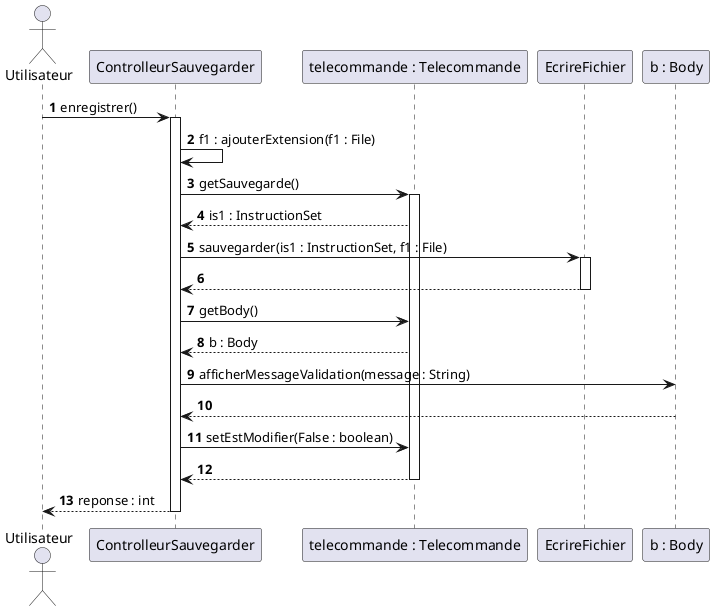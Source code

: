 @startuml
'https://plantuml.com/sequence-diagram

autonumber
actor Utilisateur as user
participant ControlleurSauvegarder as CS
participant "telecommande : Telecommande" as T
participant EcrireFichier as EF
participant "b : Body" as B

user -> CS : enregistrer()
activate CS
CS -> CS : f1 : ajouterExtension(f1 : File)
CS -> T : getSauvegarde()
activate T
T --> CS : is1 : InstructionSet
CS -> EF : sauvegarder(is1 : InstructionSet, f1 : File)
activate EF
EF --> CS
deactivate EF
CS -> T : getBody()
T --> CS : b : Body
CS -> B : afficherMessageValidation(message : String)
B --> CS
CS -> T : setEstModifier(False : boolean)
T --> CS
deactivate T
CS --> user : reponse : int
deactivate CS

@enduml
